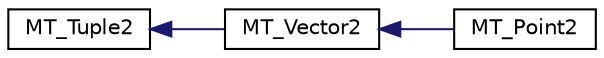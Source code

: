 digraph G
{
  edge [fontname="Helvetica",fontsize="10",labelfontname="Helvetica",labelfontsize="10"];
  node [fontname="Helvetica",fontsize="10",shape=record];
  rankdir=LR;
  Node1 [label="MT_Tuple2",height=0.2,width=0.4,color="black", fillcolor="white", style="filled",URL="$d7/dba/classMT__Tuple2.html"];
  Node1 -> Node2 [dir=back,color="midnightblue",fontsize="10",style="solid",fontname="Helvetica"];
  Node2 [label="MT_Vector2",height=0.2,width=0.4,color="black", fillcolor="white", style="filled",URL="$d6/d81/classMT__Vector2.html"];
  Node2 -> Node3 [dir=back,color="midnightblue",fontsize="10",style="solid",fontname="Helvetica"];
  Node3 [label="MT_Point2",height=0.2,width=0.4,color="black", fillcolor="white", style="filled",URL="$d1/daa/classMT__Point2.html"];
}
